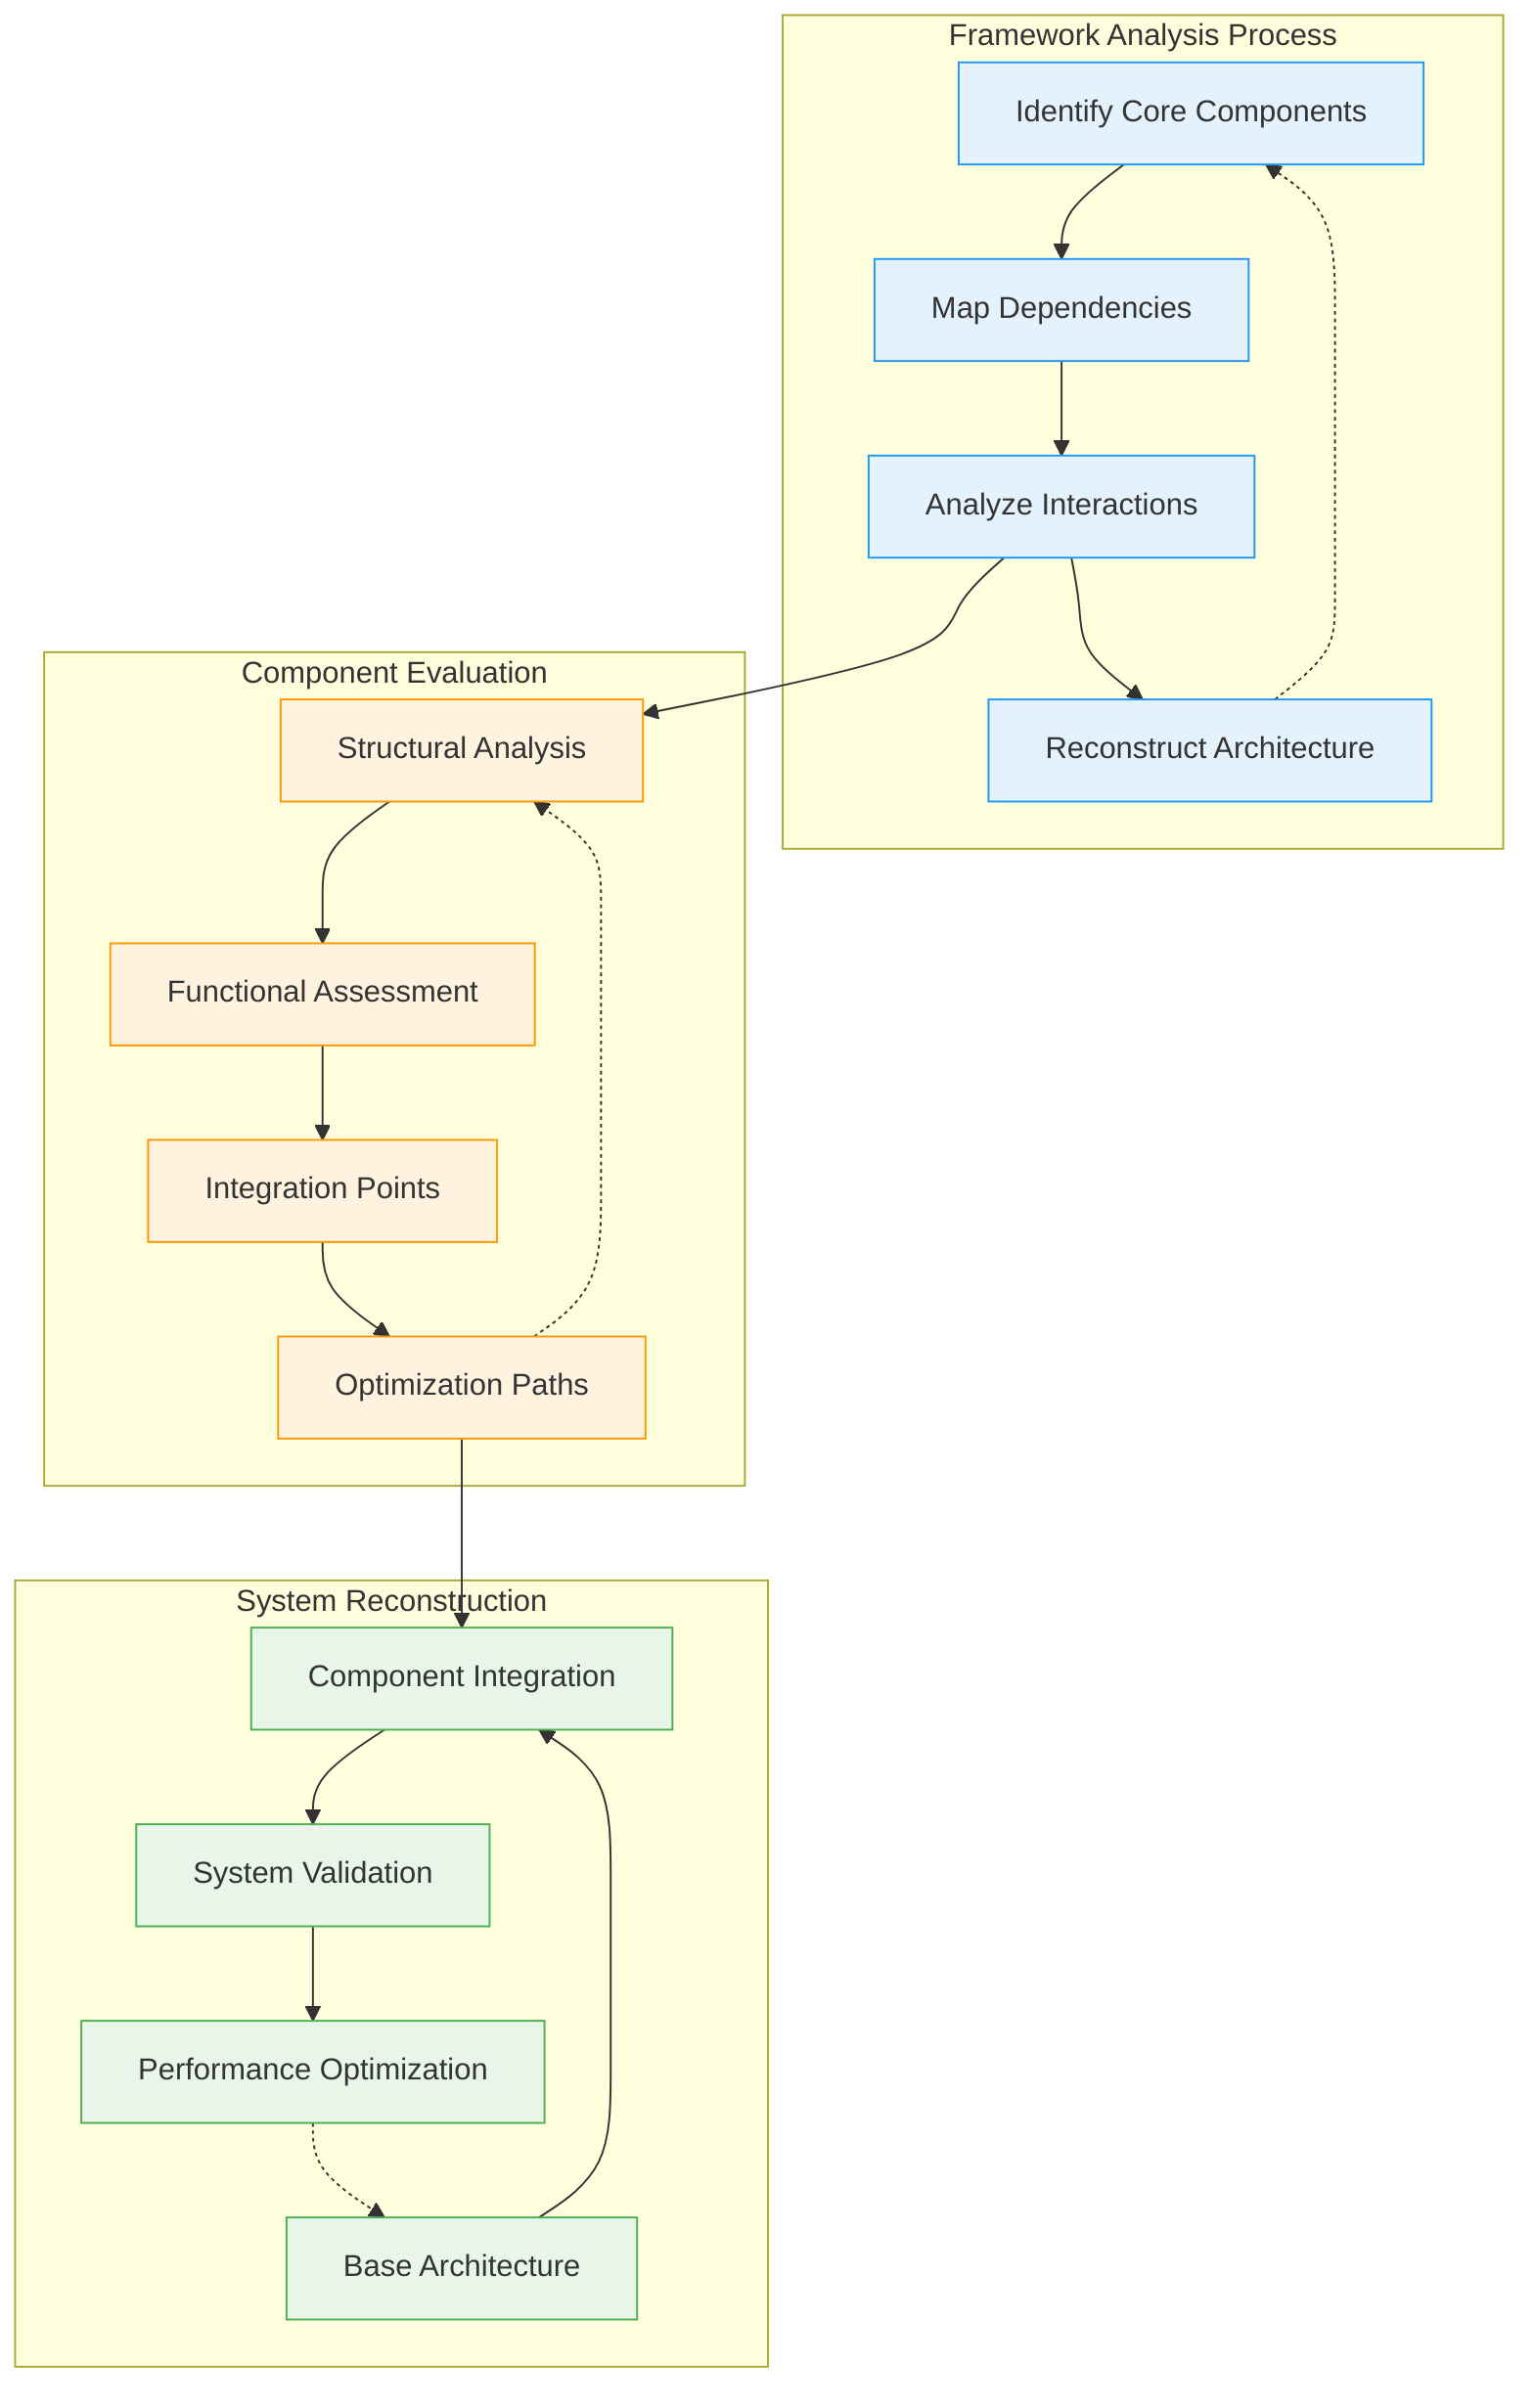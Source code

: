 flowchart TB
    subgraph FrameworkAnalysis["Framework Analysis Process"]
        direction TB
        F1[Identify Core Components] --> F2[Map Dependencies]
        F2 --> F3[Analyze Interactions]
        F3 --> F4[Reconstruct Architecture]
        F4 -.-> F1
    end

    subgraph ComponentEvaluation["Component Evaluation"]
        direction LR
        C1[Structural Analysis] --> C2[Functional Assessment]
        C2 --> C3[Integration Points]
        C3 --> C4[Optimization Paths]
        C4 -.-> C1
    end

    subgraph SystemReconstruction["System Reconstruction"]
        direction TB
        R1[Base Architecture] --> R2[Component Integration]
        R2 --> R3[System Validation]
        R3 --> R4[Performance Optimization]
        R4 -.-> R1
    end

    F3 --> C1
    C4 --> R2

    %% Styling
    classDef analysis fill:#e3f2fd,stroke:#2196F3
    classDef evaluation fill:#fff3e0,stroke:#FF9800
    classDef reconstruction fill:#e8f5e9,stroke:#4CAF50

    class F1,F2,F3,F4 analysis
    class C1,C2,C3,C4 evaluation
    class R1,R2,R3,R4 reconstruction